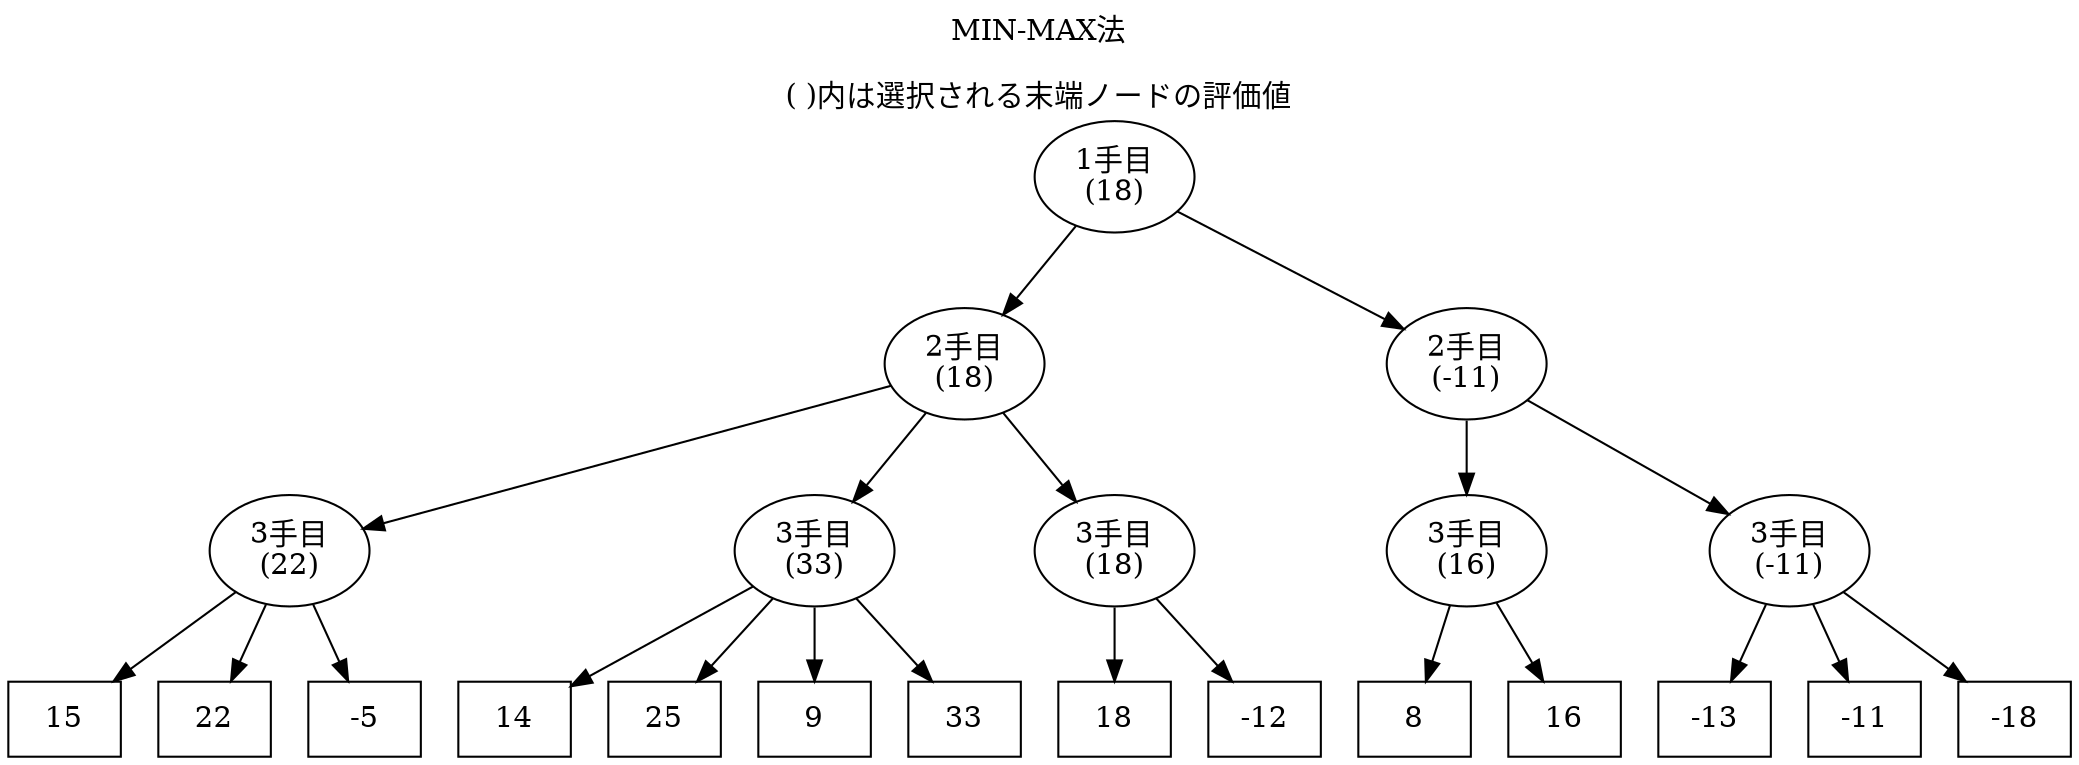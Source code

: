 digraph alpha_beta {
        graph [label = "MIN-MAX法\n\n( )内は選択される末端ノードの評価値", labelloc = t];
        "1手目\n(18)" -> "2手目\n(18)";
        "1手目\n(18)" -> "2手目\n(-11)";
        "2手目\n(18)" -> "3手目\n(22)";
        "2手目\n(18)" -> "3手目\n(33)";
        "2手目\n(18)" -> "3手目\n(18)";
        "2手目\n(-11)" -> "3手目\n(16)";
        "2手目\n(-11)" -> "3手目\n(-11)";
        "15" [shape = box];        
        "3手目\n(22)" -> "15";
        "22" [shape = box];        
        "3手目\n(22)" -> "22";
        "-5" [shape = box];        
        "3手目\n(22)" -> "-5";
        "14" [shape = box];        
        "3手目\n(33)" -> "14";
        "25" [shape = box];        
        "3手目\n(33)" -> "25";
        "9" [shape = box];        
        "3手目\n(33)" -> "9";
        "33" [shape = box];        
        "3手目\n(33)" -> "33";
        "18" [shape = box];        
        "3手目\n(18)" -> "18";
        "-12" [shape = box];        
        "3手目\n(18)" -> "-12";
        "8" [shape = box];        
        "3手目\n(16)" -> "8";
        "16" [shape = box];        
        "3手目\n(16)" -> "16";
        "-13" [shape = box];        
        "3手目\n(-11)" -> "-13";
        "-11" [shape = box];        
        "3手目\n(-11)" -> "-11";
        "-18" [shape = box];        
        "3手目\n(-11)" -> "-18";
}